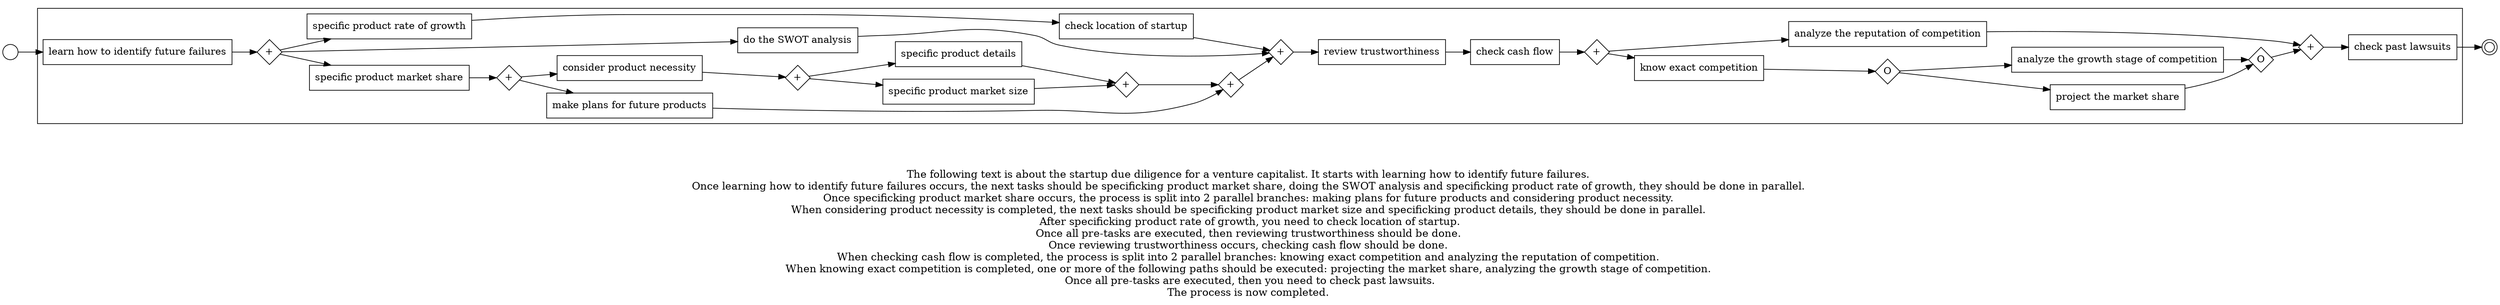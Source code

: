 digraph startup_due_diligence_for_a_venture_capitalist_70 {
	graph [rankdir=LR]
	START_NODE [label="" shape=circle width=0.3]
	subgraph CLUSTER_0 {
		"learn how to identify future failures" [shape=box]
		"AND_SPLIT--2. Filter out the terrible products_ZW4Q" [label="+" fixedsize=true shape=diamond width=0.5]
		"learn how to identify future failures" -> "AND_SPLIT--2. Filter out the terrible products_ZW4Q"
		"specific product market share" [shape=box]
		"AND_SPLIT--2. Filter out the terrible products_ZW4Q" -> "specific product market share"
		"do the SWOT analysis" [shape=box]
		"AND_SPLIT--2. Filter out the terrible products_ZW4Q" -> "do the SWOT analysis"
		"specific product rate of growth" [shape=box]
		"AND_SPLIT--2. Filter out the terrible products_ZW4Q" -> "specific product rate of growth"
		"AND_SPLIT--2. Filter out the terrible products_87JJ" [label="+" fixedsize=true shape=diamond width=0.5]
		"specific product market share" -> "AND_SPLIT--2. Filter out the terrible products_87JJ"
		"make plans for future products" [shape=box]
		"AND_SPLIT--2. Filter out the terrible products_87JJ" -> "make plans for future products"
		"consider product necessity" [shape=box]
		"AND_SPLIT--2. Filter out the terrible products_87JJ" -> "consider product necessity"
		"AND_SPLIT--2. Filter out the terrible products_YC36" [label="+" fixedsize=true shape=diamond width=0.5]
		"consider product necessity" -> "AND_SPLIT--2. Filter out the terrible products_YC36"
		"specific product market size" [shape=box]
		"AND_SPLIT--2. Filter out the terrible products_YC36" -> "specific product market size"
		"specific product details" [shape=box]
		"AND_SPLIT--2. Filter out the terrible products_YC36" -> "specific product details"
		"AND_JOIN--2. Filter out the terrible products_YC36" [label="+" fixedsize=true shape=diamond width=0.5]
		"specific product market size" -> "AND_JOIN--2. Filter out the terrible products_YC36"
		"specific product details" -> "AND_JOIN--2. Filter out the terrible products_YC36"
		"AND_JOIN--2. Filter out the terrible products_87JJ" [label="+" fixedsize=true shape=diamond width=0.5]
		"make plans for future products" -> "AND_JOIN--2. Filter out the terrible products_87JJ"
		"AND_JOIN--2. Filter out the terrible products_YC36" -> "AND_JOIN--2. Filter out the terrible products_87JJ"
		"check location of startup" [shape=box]
		"specific product rate of growth" -> "check location of startup"
		"AND_JOIN--2. Filter out the terrible products_ZW4Q" [label="+" fixedsize=true shape=diamond width=0.5]
		"AND_JOIN--2. Filter out the terrible products_87JJ" -> "AND_JOIN--2. Filter out the terrible products_ZW4Q"
		"do the SWOT analysis" -> "AND_JOIN--2. Filter out the terrible products_ZW4Q"
		"check location of startup" -> "AND_JOIN--2. Filter out the terrible products_ZW4Q"
		"review trustworthiness" [shape=box]
		"AND_JOIN--2. Filter out the terrible products_ZW4Q" -> "review trustworthiness"
		"check cash flow" [shape=box]
		"review trustworthiness" -> "check cash flow"
		"AND_SPLIT--5. Evaluate the Competition_7AX1" [label="+" fixedsize=true shape=diamond width=0.5]
		"check cash flow" -> "AND_SPLIT--5. Evaluate the Competition_7AX1"
		"know exact competition" [shape=box]
		"AND_SPLIT--5. Evaluate the Competition_7AX1" -> "know exact competition"
		"analyze the reputation of competition" [shape=box]
		"AND_SPLIT--5. Evaluate the Competition_7AX1" -> "analyze the reputation of competition"
		"OR_SPLIT--5. Evaluate the Competition_JSRP" [label=O fixedsize=true shape=diamond width=0.5]
		"know exact competition" -> "OR_SPLIT--5. Evaluate the Competition_JSRP"
		"project the market share" [shape=box]
		"OR_SPLIT--5. Evaluate the Competition_JSRP" -> "project the market share"
		"analyze the growth stage of competition" [shape=box]
		"OR_SPLIT--5. Evaluate the Competition_JSRP" -> "analyze the growth stage of competition"
		"OR_JOIN--5. Evaluate the Competition_JSRP" [label=O fixedsize=true shape=diamond width=0.5]
		"project the market share" -> "OR_JOIN--5. Evaluate the Competition_JSRP"
		"analyze the growth stage of competition" -> "OR_JOIN--5. Evaluate the Competition_JSRP"
		"AND_JOIN--5. Evaluate the Competition_7AX1" [label="+" fixedsize=true shape=diamond width=0.5]
		"OR_JOIN--5. Evaluate the Competition_JSRP" -> "AND_JOIN--5. Evaluate the Competition_7AX1"
		"analyze the reputation of competition" -> "AND_JOIN--5. Evaluate the Competition_7AX1"
		"check past lawsuits" [shape=box]
		"AND_JOIN--5. Evaluate the Competition_7AX1" -> "check past lawsuits"
	}
	START_NODE -> "learn how to identify future failures"
	END_NODE [label="" shape=doublecircle width=0.2]
	"check past lawsuits" -> END_NODE
	fontsize=15 label="\n\n
The following text is about the startup due diligence for a venture capitalist. It starts with learning how to identify future failures. 
Once learning how to identify future failures occurs, the next tasks should be specificking product market share, doing the SWOT analysis and specificking product rate of growth, they should be done in parallel. 
Once specificking product market share occurs, the process is split into 2 parallel branches: making plans for future products and considering product necessity. 
When considering product necessity is completed, the next tasks should be specificking product market size and specificking product details, they should be done in parallel. 
After specificking product rate of growth, you need to check location of startup.
Once all pre-tasks are executed, then reviewing trustworthiness should be done. 
Once reviewing trustworthiness occurs, checking cash flow should be done. 
When checking cash flow is completed, the process is split into 2 parallel branches: knowing exact competition and analyzing the reputation of competition. 
When knowing exact competition is completed, one or more of the following paths should be executed: projecting the market share, analyzing the growth stage of competition. 
Once all pre-tasks are executed, then you need to check past lawsuits.
The process is now completed. 
"
}
